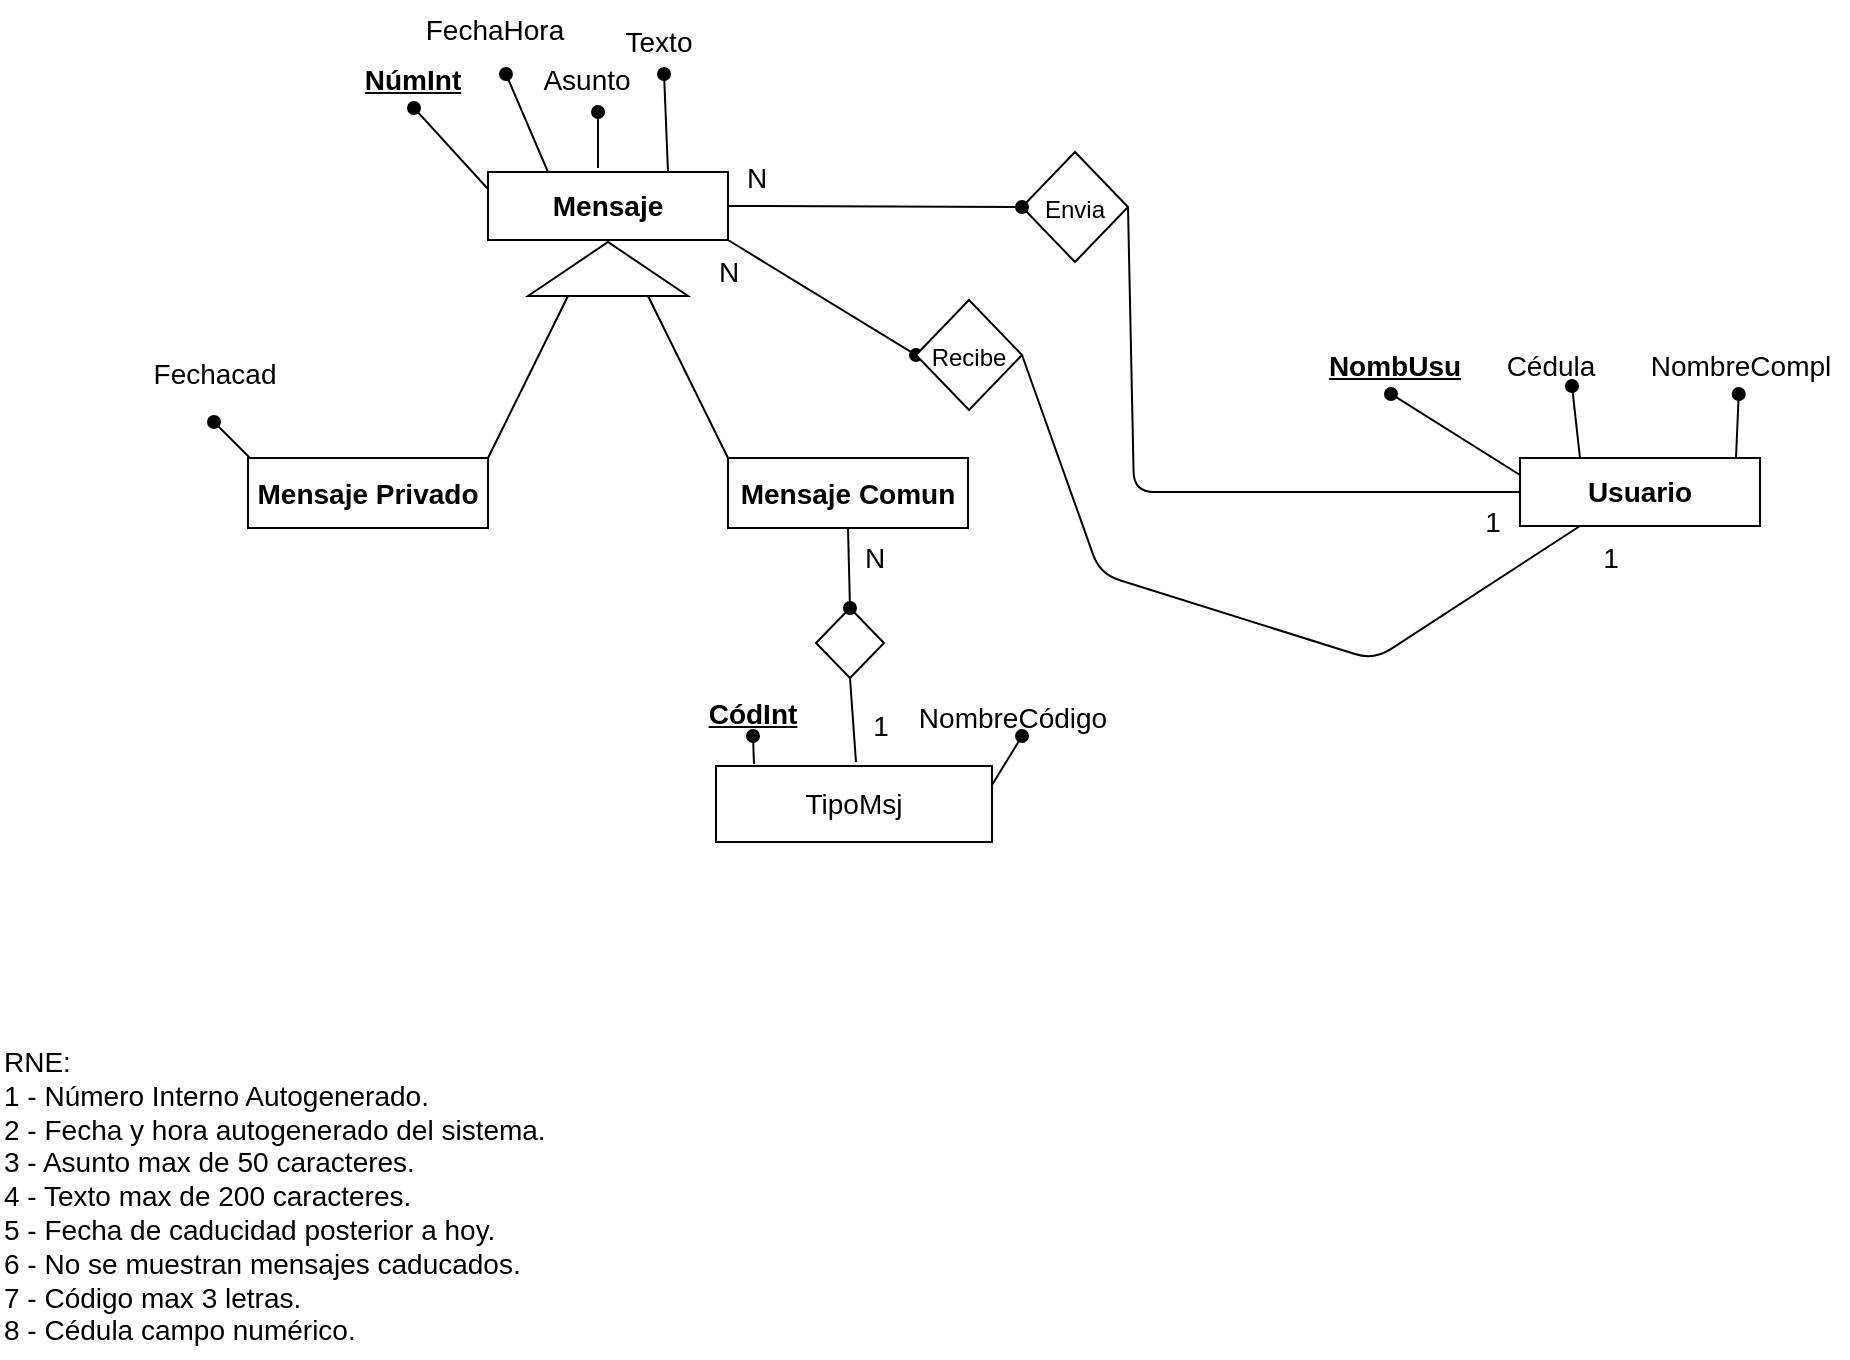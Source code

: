 <mxfile version="20.3.0" type="device"><diagram id="jAdw4lyENRMQpWLS1acV" name="Página-1"><mxGraphModel dx="868" dy="1380" grid="0" gridSize="10" guides="1" tooltips="1" connect="1" arrows="1" fold="1" page="1" pageScale="1" pageWidth="1169" pageHeight="827" math="0" shadow="0"><root><mxCell id="0"/><mxCell id="1" parent="0"/><mxCell id="eAEKuwMsivX7YP62OZ5f-43" value="TipoMsj" style="rounded=0;whiteSpace=wrap;html=1;fontSize=14;strokeColor=#000000;strokeWidth=1;" parent="1" vertex="1"><mxGeometry x="365" y="-384" width="138" height="38" as="geometry"/></mxCell><mxCell id="eAEKuwMsivX7YP62OZ5f-1" value="&lt;font style=&quot;font-size: 14px;&quot;&gt;&lt;b&gt;Mensaje&lt;/b&gt;&lt;/font&gt;" style="rounded=0;whiteSpace=wrap;html=1;" parent="1" vertex="1"><mxGeometry x="251" y="-681" width="120" height="34" as="geometry"/></mxCell><mxCell id="eAEKuwMsivX7YP62OZ5f-2" value="" style="triangle;whiteSpace=wrap;html=1;fontSize=14;rotation=-90;" parent="1" vertex="1"><mxGeometry x="297.5" y="-672.5" width="27" height="80" as="geometry"/></mxCell><mxCell id="eAEKuwMsivX7YP62OZ5f-3" value="&lt;font style=&quot;font-size: 14px;&quot;&gt;&lt;b&gt;Mensaje Comun&lt;/b&gt;&lt;/font&gt;" style="rounded=0;whiteSpace=wrap;html=1;" parent="1" vertex="1"><mxGeometry x="371" y="-538" width="120" height="35" as="geometry"/></mxCell><mxCell id="eAEKuwMsivX7YP62OZ5f-4" value="&lt;font style=&quot;font-size: 14px;&quot;&gt;&lt;b&gt;Mensaje Privado&lt;/b&gt;&lt;/font&gt;" style="rounded=0;whiteSpace=wrap;html=1;" parent="1" vertex="1"><mxGeometry x="131" y="-538" width="120" height="35" as="geometry"/></mxCell><mxCell id="eAEKuwMsivX7YP62OZ5f-5" value="" style="endArrow=none;html=1;rounded=0;fontSize=14;entryX=0;entryY=0.75;entryDx=0;entryDy=0;" parent="1" target="eAEKuwMsivX7YP62OZ5f-2" edge="1"><mxGeometry width="50" height="50" relative="1" as="geometry"><mxPoint x="371" y="-538" as="sourcePoint"/><mxPoint x="421" y="-588" as="targetPoint"/></mxGeometry></mxCell><mxCell id="eAEKuwMsivX7YP62OZ5f-7" value="" style="endArrow=none;html=1;rounded=0;fontSize=14;entryX=0;entryY=0.25;entryDx=0;entryDy=0;exitX=1;exitY=0;exitDx=0;exitDy=0;" parent="1" source="eAEKuwMsivX7YP62OZ5f-4" target="eAEKuwMsivX7YP62OZ5f-2" edge="1"><mxGeometry width="50" height="50" relative="1" as="geometry"><mxPoint x="212" y="-538" as="sourcePoint"/><mxPoint x="262" y="-588" as="targetPoint"/></mxGeometry></mxCell><mxCell id="eAEKuwMsivX7YP62OZ5f-8" value="&lt;u&gt;&lt;b&gt;NúmInt&lt;/b&gt;&lt;/u&gt;" style="text;html=1;align=center;verticalAlign=middle;resizable=0;points=[];autosize=1;strokeColor=none;fillColor=none;fontSize=14;" parent="1" vertex="1"><mxGeometry x="180" y="-742" width="66" height="29" as="geometry"/></mxCell><mxCell id="eAEKuwMsivX7YP62OZ5f-9" value="FechaHora" style="text;html=1;align=center;verticalAlign=middle;resizable=0;points=[];autosize=1;strokeColor=none;fillColor=none;fontSize=14;" parent="1" vertex="1"><mxGeometry x="210.5" y="-767" width="87" height="29" as="geometry"/></mxCell><mxCell id="eAEKuwMsivX7YP62OZ5f-10" value="Asunto" style="text;html=1;align=center;verticalAlign=middle;resizable=0;points=[];autosize=1;strokeColor=none;fillColor=none;fontSize=14;" parent="1" vertex="1"><mxGeometry x="269" y="-742" width="62" height="29" as="geometry"/></mxCell><mxCell id="eAEKuwMsivX7YP62OZ5f-11" value="Texto" style="text;html=1;align=center;verticalAlign=middle;resizable=0;points=[];autosize=1;strokeColor=none;fillColor=none;fontSize=14;" parent="1" vertex="1"><mxGeometry x="310" y="-761" width="51" height="29" as="geometry"/></mxCell><mxCell id="eAEKuwMsivX7YP62OZ5f-12" value="RNE:&lt;br&gt;1 - Número Interno Autogenerado.&lt;br&gt;2 - Fecha y hora autogenerado del sistema.&lt;br&gt;3 - Asunto max de 50 caracteres.&lt;br&gt;4 - Texto max de 200 caracteres.&lt;br&gt;5 - Fecha de caducidad posterior a hoy.&lt;br&gt;6 - No se muestran mensajes caducados.&lt;br&gt;7 - Código max 3 letras.&lt;br&gt;8 - Cédula campo numérico." style="text;html=1;align=left;verticalAlign=middle;resizable=0;points=[];autosize=1;strokeColor=none;fillColor=none;fontSize=14;" parent="1" vertex="1"><mxGeometry x="7" y="-251" width="289" height="163" as="geometry"/></mxCell><mxCell id="eAEKuwMsivX7YP62OZ5f-13" value="Fechacad" style="text;html=1;align=center;verticalAlign=middle;resizable=0;points=[];autosize=1;strokeColor=none;fillColor=none;fontSize=14;" parent="1" vertex="1"><mxGeometry x="74" y="-595" width="79" height="29" as="geometry"/></mxCell><mxCell id="eAEKuwMsivX7YP62OZ5f-16" value="&lt;u&gt;&lt;b&gt;CódInt&lt;/b&gt;&lt;/u&gt;" style="text;html=1;align=center;verticalAlign=middle;resizable=0;points=[];autosize=1;strokeColor=none;fillColor=none;fontSize=14;" parent="1" vertex="1"><mxGeometry x="352" y="-425" width="62" height="29" as="geometry"/></mxCell><mxCell id="eAEKuwMsivX7YP62OZ5f-17" value="NombreCódigo" style="text;html=1;align=center;verticalAlign=middle;resizable=0;points=[];autosize=1;strokeColor=none;fillColor=none;fontSize=14;" parent="1" vertex="1"><mxGeometry x="457" y="-423" width="112" height="29" as="geometry"/></mxCell><mxCell id="eAEKuwMsivX7YP62OZ5f-18" value="&lt;b&gt;Usuario&lt;/b&gt;" style="whiteSpace=wrap;html=1;fontSize=14;" parent="1" vertex="1"><mxGeometry x="767" y="-538" width="120" height="34" as="geometry"/></mxCell><mxCell id="eAEKuwMsivX7YP62OZ5f-19" value="&lt;u&gt;&lt;b&gt;NombUsu&lt;/b&gt;&lt;/u&gt;" style="text;html=1;align=center;verticalAlign=middle;resizable=0;points=[];autosize=1;strokeColor=none;fillColor=none;fontSize=14;" parent="1" vertex="1"><mxGeometry x="662" y="-599" width="84" height="29" as="geometry"/></mxCell><mxCell id="eAEKuwMsivX7YP62OZ5f-20" value="NombreCompl" style="text;html=1;align=center;verticalAlign=middle;resizable=0;points=[];autosize=1;strokeColor=none;fillColor=none;fontSize=14;" parent="1" vertex="1"><mxGeometry x="823" y="-599" width="108" height="29" as="geometry"/></mxCell><mxCell id="eAEKuwMsivX7YP62OZ5f-21" value="Cédula" style="text;html=1;align=center;verticalAlign=middle;resizable=0;points=[];autosize=1;strokeColor=none;fillColor=none;fontSize=14;" parent="1" vertex="1"><mxGeometry x="751" y="-599" width="62" height="29" as="geometry"/></mxCell><mxCell id="eAEKuwMsivX7YP62OZ5f-33" value="&lt;font style=&quot;font-size: 12px;&quot;&gt;Envia&lt;/font&gt;" style="rhombus;whiteSpace=wrap;html=1;fontSize=14;strokeColor=#000000;strokeWidth=1;" parent="1" vertex="1"><mxGeometry x="518" y="-691" width="53" height="55" as="geometry"/></mxCell><mxCell id="eAEKuwMsivX7YP62OZ5f-36" value="" style="endArrow=oval;html=1;rounded=1;fontSize=14;exitX=1;exitY=0.5;exitDx=0;exitDy=0;entryX=0;entryY=0.5;entryDx=0;entryDy=0;endFill=1;" parent="1" source="eAEKuwMsivX7YP62OZ5f-1" target="eAEKuwMsivX7YP62OZ5f-33" edge="1"><mxGeometry width="50" height="50" relative="1" as="geometry"><mxPoint x="627" y="-531" as="sourcePoint"/><mxPoint x="677" y="-581" as="targetPoint"/></mxGeometry></mxCell><mxCell id="eAEKuwMsivX7YP62OZ5f-37" value="" style="endArrow=none;html=1;rounded=1;fontSize=14;exitX=1;exitY=0.5;exitDx=0;exitDy=0;entryX=0;entryY=0.5;entryDx=0;entryDy=0;" parent="1" source="eAEKuwMsivX7YP62OZ5f-33" target="eAEKuwMsivX7YP62OZ5f-18" edge="1"><mxGeometry width="50" height="50" relative="1" as="geometry"><mxPoint x="627" y="-531" as="sourcePoint"/><mxPoint x="709" y="-521" as="targetPoint"/><Array as="points"><mxPoint x="574" y="-521"/></Array></mxGeometry></mxCell><mxCell id="eAEKuwMsivX7YP62OZ5f-38" value="" style="rhombus;whiteSpace=wrap;html=1;fontSize=14;strokeColor=#000000;strokeWidth=1;" parent="1" vertex="1"><mxGeometry x="415" y="-463" width="34" height="35" as="geometry"/></mxCell><mxCell id="eAEKuwMsivX7YP62OZ5f-39" value="" style="endArrow=none;html=1;rounded=1;fontSize=14;entryX=0.5;entryY=1;entryDx=0;entryDy=0;exitX=0.5;exitY=0;exitDx=0;exitDy=0;endFill=0;startArrow=oval;startFill=1;" parent="1" source="eAEKuwMsivX7YP62OZ5f-38" target="eAEKuwMsivX7YP62OZ5f-3" edge="1"><mxGeometry width="50" height="50" relative="1" as="geometry"><mxPoint x="347" y="-428" as="sourcePoint"/><mxPoint x="397" y="-478" as="targetPoint"/></mxGeometry></mxCell><mxCell id="eAEKuwMsivX7YP62OZ5f-40" value="" style="endArrow=none;html=1;rounded=1;fontSize=14;entryX=0.5;entryY=1;entryDx=0;entryDy=0;exitX=0.038;exitY=1.138;exitDx=0;exitDy=0;exitPerimeter=0;endFill=0;" parent="1" source="eAEKuwMsivX7YP62OZ5f-42" target="eAEKuwMsivX7YP62OZ5f-38" edge="1"><mxGeometry width="50" height="50" relative="1" as="geometry"><mxPoint x="431" y="-379" as="sourcePoint"/><mxPoint x="441" y="-493" as="targetPoint"/></mxGeometry></mxCell><mxCell id="eAEKuwMsivX7YP62OZ5f-41" value="N" style="text;html=1;align=center;verticalAlign=middle;resizable=0;points=[];autosize=1;strokeColor=none;fillColor=none;fontSize=14;" parent="1" vertex="1"><mxGeometry x="430" y="-503" width="28" height="29" as="geometry"/></mxCell><mxCell id="eAEKuwMsivX7YP62OZ5f-42" value="1" style="text;html=1;align=center;verticalAlign=middle;resizable=0;points=[];autosize=1;strokeColor=none;fillColor=none;fontSize=14;" parent="1" vertex="1"><mxGeometry x="434" y="-419" width="26" height="29" as="geometry"/></mxCell><mxCell id="eAEKuwMsivX7YP62OZ5f-45" value="N" style="text;html=1;align=center;verticalAlign=middle;resizable=0;points=[];autosize=1;strokeColor=none;fillColor=none;fontSize=14;" parent="1" vertex="1"><mxGeometry x="371" y="-693" width="28" height="29" as="geometry"/></mxCell><mxCell id="eAEKuwMsivX7YP62OZ5f-46" value="" style="endArrow=none;html=1;rounded=1;fontSize=14;startArrow=oval;startFill=1;" parent="1" edge="1"><mxGeometry width="50" height="50" relative="1" as="geometry"><mxPoint x="383.5" y="-399" as="sourcePoint"/><mxPoint x="384" y="-385" as="targetPoint"/></mxGeometry></mxCell><mxCell id="eAEKuwMsivX7YP62OZ5f-47" value="" style="endArrow=none;html=1;rounded=1;fontSize=14;startArrow=oval;startFill=1;entryX=0;entryY=0.25;entryDx=0;entryDy=0;" parent="1" target="eAEKuwMsivX7YP62OZ5f-1" edge="1"><mxGeometry width="50" height="50" relative="1" as="geometry"><mxPoint x="214" y="-713" as="sourcePoint"/><mxPoint x="217" y="-653" as="targetPoint"/></mxGeometry></mxCell><mxCell id="eAEKuwMsivX7YP62OZ5f-48" value="" style="endArrow=none;html=1;rounded=1;fontSize=14;startArrow=oval;startFill=1;entryX=1;entryY=0.25;entryDx=0;entryDy=0;" parent="1" target="eAEKuwMsivX7YP62OZ5f-43" edge="1"><mxGeometry width="50" height="50" relative="1" as="geometry"><mxPoint x="518" y="-399" as="sourcePoint"/><mxPoint x="521" y="-339" as="targetPoint"/></mxGeometry></mxCell><mxCell id="eAEKuwMsivX7YP62OZ5f-50" value="" style="endArrow=none;html=1;rounded=1;fontSize=14;startArrow=oval;startFill=1;entryX=0.25;entryY=0;entryDx=0;entryDy=0;" parent="1" target="eAEKuwMsivX7YP62OZ5f-18" edge="1"><mxGeometry width="50" height="50" relative="1" as="geometry"><mxPoint x="793" y="-574" as="sourcePoint"/><mxPoint x="796" y="-540" as="targetPoint"/></mxGeometry></mxCell><mxCell id="eAEKuwMsivX7YP62OZ5f-51" value="" style="endArrow=none;html=1;rounded=1;fontSize=14;startArrow=oval;startFill=1;entryX=0;entryY=0.25;entryDx=0;entryDy=0;" parent="1" target="eAEKuwMsivX7YP62OZ5f-18" edge="1"><mxGeometry width="50" height="50" relative="1" as="geometry"><mxPoint x="702.5" y="-570" as="sourcePoint"/><mxPoint x="705.5" y="-510" as="targetPoint"/></mxGeometry></mxCell><mxCell id="eAEKuwMsivX7YP62OZ5f-52" value="" style="endArrow=none;html=1;rounded=1;fontSize=14;startArrow=oval;startFill=1;entryX=0.25;entryY=0;entryDx=0;entryDy=0;" parent="1" source="eAEKuwMsivX7YP62OZ5f-20" edge="1"><mxGeometry width="50" height="50" relative="1" as="geometry"><mxPoint x="871" y="-574" as="sourcePoint"/><mxPoint x="875" y="-538" as="targetPoint"/></mxGeometry></mxCell><mxCell id="eAEKuwMsivX7YP62OZ5f-53" value="" style="endArrow=none;html=1;rounded=1;fontSize=14;startArrow=oval;startFill=1;entryX=0.25;entryY=0;entryDx=0;entryDy=0;exitX=0.425;exitY=1.103;exitDx=0;exitDy=0;exitPerimeter=0;" parent="1" target="eAEKuwMsivX7YP62OZ5f-1" edge="1"><mxGeometry width="50" height="50" relative="1" as="geometry"><mxPoint x="259.975" y="-730.013" as="sourcePoint"/><mxPoint x="327" y="-672.5" as="targetPoint"/></mxGeometry></mxCell><mxCell id="eAEKuwMsivX7YP62OZ5f-54" value="" style="endArrow=none;html=1;rounded=1;fontSize=14;startArrow=oval;startFill=1;exitX=0.597;exitY=1.069;exitDx=0;exitDy=0;exitPerimeter=0;" parent="1" source="eAEKuwMsivX7YP62OZ5f-10" edge="1"><mxGeometry width="50" height="50" relative="1" as="geometry"><mxPoint x="359" y="-713" as="sourcePoint"/><mxPoint x="306" y="-683" as="targetPoint"/></mxGeometry></mxCell><mxCell id="eAEKuwMsivX7YP62OZ5f-55" value="" style="endArrow=none;html=1;rounded=1;fontSize=14;startArrow=oval;startFill=1;exitX=0.569;exitY=1.069;exitDx=0;exitDy=0;exitPerimeter=0;entryX=0.75;entryY=0;entryDx=0;entryDy=0;" parent="1" source="eAEKuwMsivX7YP62OZ5f-11" target="eAEKuwMsivX7YP62OZ5f-1" edge="1"><mxGeometry width="50" height="50" relative="1" as="geometry"><mxPoint x="425.5" y="-713" as="sourcePoint"/><mxPoint x="462.5" y="-672.5" as="targetPoint"/></mxGeometry></mxCell><mxCell id="eAEKuwMsivX7YP62OZ5f-57" value="" style="endArrow=none;html=1;rounded=1;fontSize=14;startArrow=oval;startFill=1;" parent="1" edge="1"><mxGeometry width="50" height="50" relative="1" as="geometry"><mxPoint x="114" y="-556" as="sourcePoint"/><mxPoint x="132" y="-538" as="targetPoint"/></mxGeometry></mxCell><mxCell id="zVFu-SMjwgQjvqHeBQRV-7" value="1" style="text;html=1;align=center;verticalAlign=middle;resizable=0;points=[];autosize=1;strokeColor=none;fillColor=none;fontSize=14;" parent="1" vertex="1"><mxGeometry x="740" y="-521" width="26" height="29" as="geometry"/></mxCell><mxCell id="zVFu-SMjwgQjvqHeBQRV-10" value="" style="endArrow=oval;html=1;rounded=1;fontSize=14;exitX=1;exitY=1;exitDx=0;exitDy=0;entryX=0;entryY=0.5;entryDx=0;entryDy=0;endFill=1;" parent="1" source="eAEKuwMsivX7YP62OZ5f-1" target="zVFu-SMjwgQjvqHeBQRV-11" edge="1"><mxGeometry width="50" height="50" relative="1" as="geometry"><mxPoint x="318" y="-590" as="sourcePoint"/><mxPoint x="624" y="-507" as="targetPoint"/></mxGeometry></mxCell><mxCell id="zVFu-SMjwgQjvqHeBQRV-11" value="&lt;font style=&quot;font-size: 12px;&quot;&gt;Recibe&lt;/font&gt;" style="rhombus;whiteSpace=wrap;html=1;fontSize=14;strokeColor=#000000;strokeWidth=1;" parent="1" vertex="1"><mxGeometry x="465" y="-617" width="53" height="55" as="geometry"/></mxCell><mxCell id="zVFu-SMjwgQjvqHeBQRV-12" value="" style="endArrow=none;html=1;rounded=1;fontSize=14;exitX=1;exitY=0.5;exitDx=0;exitDy=0;entryX=0.25;entryY=1;entryDx=0;entryDy=0;" parent="1" source="zVFu-SMjwgQjvqHeBQRV-11" target="eAEKuwMsivX7YP62OZ5f-18" edge="1"><mxGeometry width="50" height="50" relative="1" as="geometry"><mxPoint x="574" y="-457" as="sourcePoint"/><mxPoint x="714" y="-447" as="targetPoint"/><Array as="points"><mxPoint x="557" y="-480"/><mxPoint x="694" y="-437"/></Array></mxGeometry></mxCell><mxCell id="zVFu-SMjwgQjvqHeBQRV-13" value="1" style="text;html=1;align=center;verticalAlign=middle;resizable=0;points=[];autosize=1;strokeColor=none;fillColor=none;fontSize=14;" parent="1" vertex="1"><mxGeometry x="799" y="-503" width="26" height="29" as="geometry"/></mxCell><mxCell id="zVFu-SMjwgQjvqHeBQRV-14" value="N" style="text;html=1;align=center;verticalAlign=middle;resizable=0;points=[];autosize=1;strokeColor=none;fillColor=none;fontSize=14;" parent="1" vertex="1"><mxGeometry x="357" y="-646" width="28" height="29" as="geometry"/></mxCell></root></mxGraphModel></diagram></mxfile>